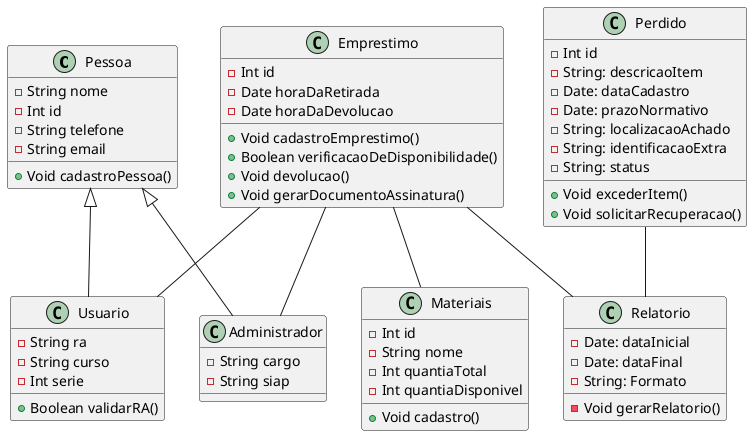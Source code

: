 @startuml   

class Pessoa { 
    -String nome
    -Int id
    -String telefone
    -String email

    +Void cadastroPessoa()
}
 
class Usuario {
    -String ra
    -String curso
    -Int serie

    +Boolean validarRA()
}

class Administrador {
    -String cargo
    -String siap
}

class Materiais {
    -Int id
    -String nome
    -Int quantiaTotal
    -Int quantiaDisponivel

    +Void cadastro()
}

class Emprestimo{
    -Int id
    -Date horaDaRetirada
    -Date horaDaDevolucao

    +Void cadastroEmprestimo()
    +Boolean verificacaoDeDisponibilidade()
    +Void devolucao()
    +Void gerarDocumentoAssinatura()
}

class Perdido {
    -Int id
    -String: descricaoItem
    -Date: dataCadastro
    -Date: prazoNormativo
    -String: localizacaoAchado
    -String: identificacaoExtra
    -String: status
    +Void excederItem()
    +Void solicitarRecuperacao()
}

class Relatorio {
    -Date: dataInicial
    -Date: dataFinal
    -String: Formato
    -Void gerarRelatorio()
}


Pessoa <|-- Usuario
Pessoa <|-- Administrador
Emprestimo -- Materiais
Emprestimo -- Usuario
Emprestimo -- Administrador
Perdido -- Relatorio
Emprestimo -- Relatorio

@enduml

